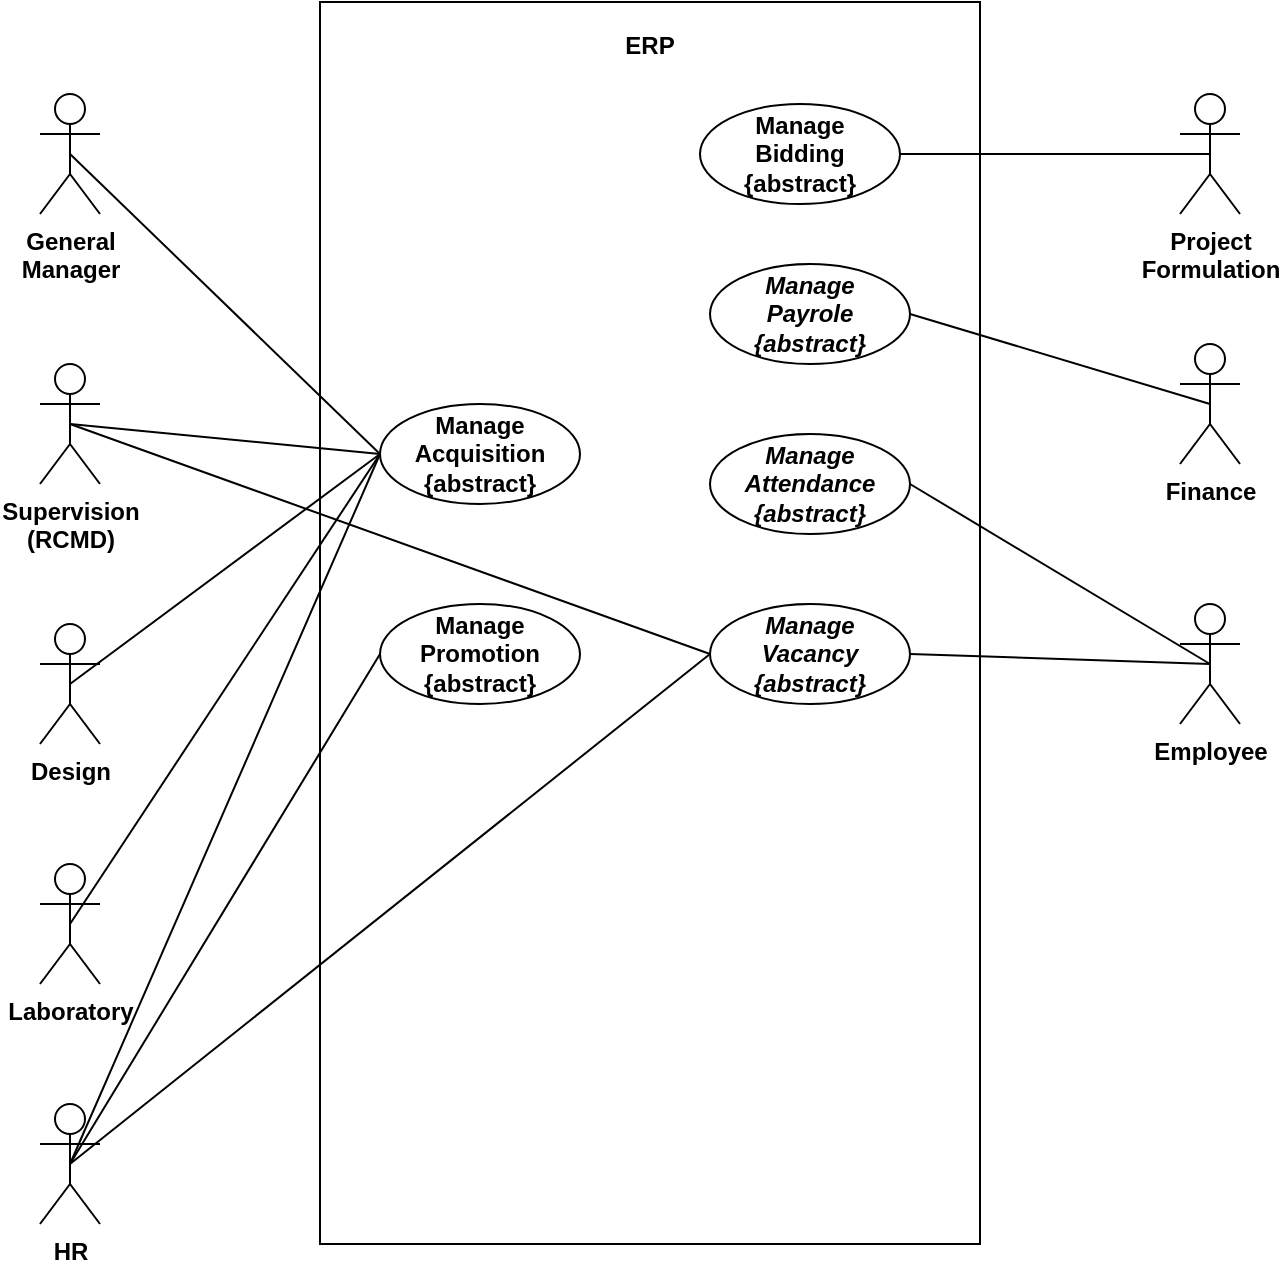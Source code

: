 <mxfile version="18.0.3" type="device"><diagram id="h_L4HqCJKk6Ls7-4gaOm" name="Page-1"><mxGraphModel dx="2272" dy="5325" grid="1" gridSize="10" guides="1" tooltips="1" connect="1" arrows="1" fold="1" page="1" pageScale="1" pageWidth="850" pageHeight="1100" math="0" shadow="0"><root><mxCell id="0"/><mxCell id="1" parent="0"/><mxCell id="r3WVG3q4UY_VwaMi9ZYD-1" value="" style="rounded=0;whiteSpace=wrap;html=1;" parent="1" vertex="1"><mxGeometry x="110" y="-3451" width="330" height="621" as="geometry"/></mxCell><mxCell id="r3WVG3q4UY_VwaMi9ZYD-2" value="ERP" style="text;html=1;strokeColor=none;fillColor=none;align=center;verticalAlign=middle;whiteSpace=wrap;rounded=0;fontStyle=1" parent="1" vertex="1"><mxGeometry x="200" y="-3440" width="150" height="21" as="geometry"/></mxCell><mxCell id="3fhmz_XkkG6tdHuYQNre-40" style="edgeStyle=none;orthogonalLoop=1;jettySize=auto;html=1;exitX=0.5;exitY=0.5;exitDx=0;exitDy=0;exitPerimeter=0;entryX=0;entryY=0.5;entryDx=0;entryDy=0;endArrow=none;" parent="1" source="r3WVG3q4UY_VwaMi9ZYD-3" target="3fhmz_XkkG6tdHuYQNre-19" edge="1"><mxGeometry relative="1" as="geometry"/></mxCell><mxCell id="r3WVG3q4UY_VwaMi9ZYD-3" value="General&lt;br&gt;Manager" style="shape=umlActor;verticalLabelPosition=bottom;labelBackgroundColor=#ffffff;verticalAlign=top;html=1;outlineConnect=0;fontStyle=1" parent="1" vertex="1"><mxGeometry x="-30" y="-3405" width="30" height="60" as="geometry"/></mxCell><mxCell id="3fhmz_XkkG6tdHuYQNre-62" style="edgeStyle=none;orthogonalLoop=1;jettySize=auto;html=1;exitX=0.5;exitY=0.5;exitDx=0;exitDy=0;exitPerimeter=0;entryX=1;entryY=0.5;entryDx=0;entryDy=0;endArrow=none;" parent="1" source="3fhmz_XkkG6tdHuYQNre-30" target="3fhmz_XkkG6tdHuYQNre-25" edge="1"><mxGeometry relative="1" as="geometry"/></mxCell><mxCell id="3fhmz_XkkG6tdHuYQNre-30" value="Finance" style="shape=umlActor;verticalLabelPosition=bottom;labelBackgroundColor=#ffffff;verticalAlign=top;html=1;outlineConnect=0;fontStyle=1" parent="1" vertex="1"><mxGeometry x="540" y="-3280" width="30" height="60" as="geometry"/></mxCell><mxCell id="3fhmz_XkkG6tdHuYQNre-51" value="&lt;span style=&quot;font-style: normal;&quot;&gt;Manage&lt;/span&gt;&lt;br style=&quot;font-style: normal;&quot;&gt;&lt;span style=&quot;font-style: normal;&quot;&gt;Bidding&lt;/span&gt;&lt;br style=&quot;font-style: normal;&quot;&gt;&lt;span style=&quot;font-style: normal;&quot;&gt;{abstract}&lt;/span&gt;" style="ellipse;whiteSpace=wrap;html=1;fontStyle=3;labelBackgroundColor=none;labelBorderColor=none;" parent="1" vertex="1"><mxGeometry x="300" y="-3400" width="100" height="50" as="geometry"/></mxCell><mxCell id="3fhmz_XkkG6tdHuYQNre-25" value="Manage&lt;br&gt;Payrole&lt;br&gt;{abstract}" style="ellipse;whiteSpace=wrap;html=1;fontStyle=3;labelBackgroundColor=none;labelBorderColor=none;" parent="1" vertex="1"><mxGeometry x="305" y="-3320" width="100" height="50" as="geometry"/></mxCell><mxCell id="3fhmz_XkkG6tdHuYQNre-19" value="Manage Acquisition&lt;br&gt;{abstract}" style="ellipse;whiteSpace=wrap;html=1;fontStyle=1;labelBackgroundColor=none;labelBorderColor=none;" parent="1" vertex="1"><mxGeometry x="140" y="-3250" width="100" height="50" as="geometry"/></mxCell><mxCell id="3fhmz_XkkG6tdHuYQNre-53" style="edgeStyle=none;orthogonalLoop=1;jettySize=auto;html=1;exitX=0.5;exitY=0.5;exitDx=0;exitDy=0;exitPerimeter=0;entryX=1;entryY=0.5;entryDx=0;entryDy=0;endArrow=none;" parent="1" source="3fhmz_XkkG6tdHuYQNre-35" target="3fhmz_XkkG6tdHuYQNre-51" edge="1"><mxGeometry relative="1" as="geometry"/></mxCell><mxCell id="3fhmz_XkkG6tdHuYQNre-35" value="Project&lt;br&gt;Formulation" style="shape=umlActor;verticalLabelPosition=bottom;labelBackgroundColor=#ffffff;verticalAlign=top;html=1;outlineConnect=0;fontStyle=1" parent="1" vertex="1"><mxGeometry x="540" y="-3405" width="30" height="60" as="geometry"/></mxCell><mxCell id="Cmoo9NT5reHbn9PmV86u-5" value="Supervision&lt;br&gt;(RCMD)" style="shape=umlActor;verticalLabelPosition=bottom;labelBackgroundColor=#ffffff;verticalAlign=top;html=1;outlineConnect=0;fontStyle=1" parent="1" vertex="1"><mxGeometry x="-30" y="-3270" width="30" height="60" as="geometry"/></mxCell><mxCell id="Cmoo9NT5reHbn9PmV86u-12" style="edgeStyle=none;orthogonalLoop=1;jettySize=auto;html=1;exitX=0.5;exitY=0.5;exitDx=0;exitDy=0;exitPerimeter=0;entryX=0;entryY=0.5;entryDx=0;entryDy=0;endArrow=none;" parent="1" source="Cmoo9NT5reHbn9PmV86u-5" target="3fhmz_XkkG6tdHuYQNre-19" edge="1"><mxGeometry relative="1" as="geometry"><mxPoint x="-5" y="-3360" as="sourcePoint"/><mxPoint x="150" y="-3285" as="targetPoint"/></mxGeometry></mxCell><mxCell id="Cmoo9NT5reHbn9PmV86u-14" value="Design&lt;br&gt;" style="shape=umlActor;verticalLabelPosition=bottom;labelBackgroundColor=#ffffff;verticalAlign=top;html=1;outlineConnect=0;fontStyle=1" parent="1" vertex="1"><mxGeometry x="-30" y="-3140" width="30" height="60" as="geometry"/></mxCell><mxCell id="Cmoo9NT5reHbn9PmV86u-15" value="Employee" style="shape=umlActor;verticalLabelPosition=bottom;labelBackgroundColor=#ffffff;verticalAlign=top;html=1;outlineConnect=0;fontStyle=1" parent="1" vertex="1"><mxGeometry x="540" y="-3150" width="30" height="60" as="geometry"/></mxCell><mxCell id="Cmoo9NT5reHbn9PmV86u-16" value="Manage&lt;br&gt;Attendance&lt;br&gt;{abstract}" style="ellipse;whiteSpace=wrap;html=1;fontStyle=3;labelBackgroundColor=none;labelBorderColor=none;" parent="1" vertex="1"><mxGeometry x="305" y="-3235" width="100" height="50" as="geometry"/></mxCell><mxCell id="Cmoo9NT5reHbn9PmV86u-17" style="edgeStyle=none;orthogonalLoop=1;jettySize=auto;html=1;exitX=0.5;exitY=0.5;exitDx=0;exitDy=0;exitPerimeter=0;entryX=1;entryY=0.5;entryDx=0;entryDy=0;endArrow=none;" parent="1" source="Cmoo9NT5reHbn9PmV86u-15" target="Cmoo9NT5reHbn9PmV86u-16" edge="1"><mxGeometry relative="1" as="geometry"><mxPoint x="565" y="-3205" as="sourcePoint"/><mxPoint x="415" y="-3285" as="targetPoint"/></mxGeometry></mxCell><mxCell id="Cmoo9NT5reHbn9PmV86u-18" value="Laboratory" style="shape=umlActor;verticalLabelPosition=bottom;labelBackgroundColor=#ffffff;verticalAlign=top;html=1;outlineConnect=0;fontStyle=1" parent="1" vertex="1"><mxGeometry x="-30" y="-3020" width="30" height="60" as="geometry"/></mxCell><mxCell id="Cmoo9NT5reHbn9PmV86u-21" style="edgeStyle=none;orthogonalLoop=1;jettySize=auto;html=1;exitX=0.5;exitY=0.5;exitDx=0;exitDy=0;exitPerimeter=0;endArrow=none;entryX=0;entryY=0.5;entryDx=0;entryDy=0;" parent="1" source="Cmoo9NT5reHbn9PmV86u-14" target="3fhmz_XkkG6tdHuYQNre-19" edge="1"><mxGeometry relative="1" as="geometry"><mxPoint x="-5" y="-3230" as="sourcePoint"/><mxPoint x="140" y="-3370" as="targetPoint"/></mxGeometry></mxCell><mxCell id="Cmoo9NT5reHbn9PmV86u-22" style="edgeStyle=none;orthogonalLoop=1;jettySize=auto;html=1;exitX=0.5;exitY=0.5;exitDx=0;exitDy=0;exitPerimeter=0;endArrow=none;entryX=0;entryY=0.5;entryDx=0;entryDy=0;" parent="1" source="Cmoo9NT5reHbn9PmV86u-18" target="3fhmz_XkkG6tdHuYQNre-19" edge="1"><mxGeometry relative="1" as="geometry"><mxPoint x="-5" y="-3100" as="sourcePoint"/><mxPoint x="150" y="-3365" as="targetPoint"/></mxGeometry></mxCell><mxCell id="c40noUVdhxM0cP05S7zr-1" value="Manage Promotion&lt;br&gt;{abstract}" style="ellipse;whiteSpace=wrap;html=1;fontStyle=1;labelBackgroundColor=none;labelBorderColor=none;" vertex="1" parent="1"><mxGeometry x="140" y="-3150" width="100" height="50" as="geometry"/></mxCell><mxCell id="c40noUVdhxM0cP05S7zr-3" value="HR" style="shape=umlActor;verticalLabelPosition=bottom;labelBackgroundColor=#ffffff;verticalAlign=top;html=1;outlineConnect=0;fontStyle=1" vertex="1" parent="1"><mxGeometry x="-30" y="-2900" width="30" height="60" as="geometry"/></mxCell><mxCell id="c40noUVdhxM0cP05S7zr-4" style="edgeStyle=none;orthogonalLoop=1;jettySize=auto;html=1;exitX=0.5;exitY=0.5;exitDx=0;exitDy=0;exitPerimeter=0;endArrow=none;entryX=0;entryY=0.5;entryDx=0;entryDy=0;" edge="1" parent="1" source="c40noUVdhxM0cP05S7zr-3" target="3fhmz_XkkG6tdHuYQNre-19"><mxGeometry relative="1" as="geometry"><mxPoint x="-5" y="-2980" as="sourcePoint"/><mxPoint x="150" y="-3365" as="targetPoint"/><Array as="points"/></mxGeometry></mxCell><mxCell id="c40noUVdhxM0cP05S7zr-5" style="edgeStyle=none;orthogonalLoop=1;jettySize=auto;html=1;exitX=0.5;exitY=0.5;exitDx=0;exitDy=0;exitPerimeter=0;endArrow=none;entryX=0;entryY=0.5;entryDx=0;entryDy=0;" edge="1" parent="1" source="c40noUVdhxM0cP05S7zr-3" target="c40noUVdhxM0cP05S7zr-1"><mxGeometry relative="1" as="geometry"><mxPoint x="-5" y="-2980" as="sourcePoint"/><mxPoint x="150" y="-3365" as="targetPoint"/><Array as="points"/></mxGeometry></mxCell><mxCell id="c40noUVdhxM0cP05S7zr-6" value="Manage&lt;br&gt;Vacancy&lt;br&gt;{abstract}" style="ellipse;whiteSpace=wrap;html=1;fontStyle=3;labelBackgroundColor=none;labelBorderColor=none;" vertex="1" parent="1"><mxGeometry x="305" y="-3150" width="100" height="50" as="geometry"/></mxCell><mxCell id="c40noUVdhxM0cP05S7zr-8" style="edgeStyle=none;orthogonalLoop=1;jettySize=auto;html=1;exitX=0.5;exitY=0.5;exitDx=0;exitDy=0;exitPerimeter=0;endArrow=none;entryX=0;entryY=0.5;entryDx=0;entryDy=0;" edge="1" parent="1" source="c40noUVdhxM0cP05S7zr-3" target="c40noUVdhxM0cP05S7zr-6"><mxGeometry relative="1" as="geometry"><mxPoint x="-5" y="-2860" as="sourcePoint"/><mxPoint x="150" y="-3115" as="targetPoint"/><Array as="points"/></mxGeometry></mxCell><mxCell id="c40noUVdhxM0cP05S7zr-9" style="edgeStyle=none;orthogonalLoop=1;jettySize=auto;html=1;exitX=0.5;exitY=0.5;exitDx=0;exitDy=0;exitPerimeter=0;entryX=1;entryY=0.5;entryDx=0;entryDy=0;endArrow=none;" edge="1" parent="1" source="Cmoo9NT5reHbn9PmV86u-15" target="c40noUVdhxM0cP05S7zr-6"><mxGeometry relative="1" as="geometry"><mxPoint x="565" y="-3110" as="sourcePoint"/><mxPoint x="415" y="-3200" as="targetPoint"/></mxGeometry></mxCell><mxCell id="c40noUVdhxM0cP05S7zr-10" style="edgeStyle=none;orthogonalLoop=1;jettySize=auto;html=1;exitX=0.5;exitY=0.5;exitDx=0;exitDy=0;exitPerimeter=0;entryX=0;entryY=0.5;entryDx=0;entryDy=0;endArrow=none;" edge="1" parent="1" source="Cmoo9NT5reHbn9PmV86u-5" target="c40noUVdhxM0cP05S7zr-6"><mxGeometry relative="1" as="geometry"><mxPoint x="-5" y="-3230" as="sourcePoint"/><mxPoint x="150" y="-3215" as="targetPoint"/></mxGeometry></mxCell></root></mxGraphModel></diagram></mxfile>